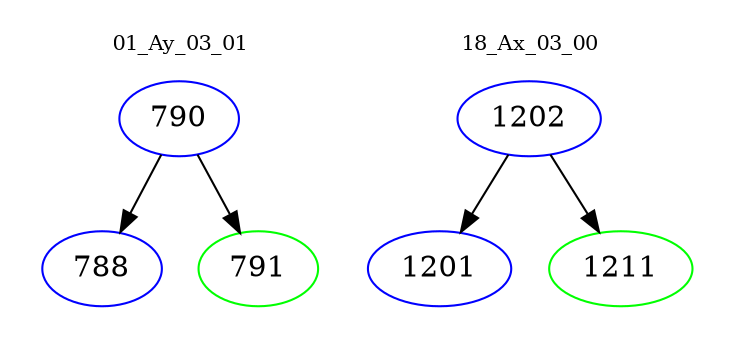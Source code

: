 digraph{
subgraph cluster_0 {
color = white
label = "01_Ay_03_01";
fontsize=10;
T0_790 [label="790", color="blue"]
T0_790 -> T0_788 [color="black"]
T0_788 [label="788", color="blue"]
T0_790 -> T0_791 [color="black"]
T0_791 [label="791", color="green"]
}
subgraph cluster_1 {
color = white
label = "18_Ax_03_00";
fontsize=10;
T1_1202 [label="1202", color="blue"]
T1_1202 -> T1_1201 [color="black"]
T1_1201 [label="1201", color="blue"]
T1_1202 -> T1_1211 [color="black"]
T1_1211 [label="1211", color="green"]
}
}
